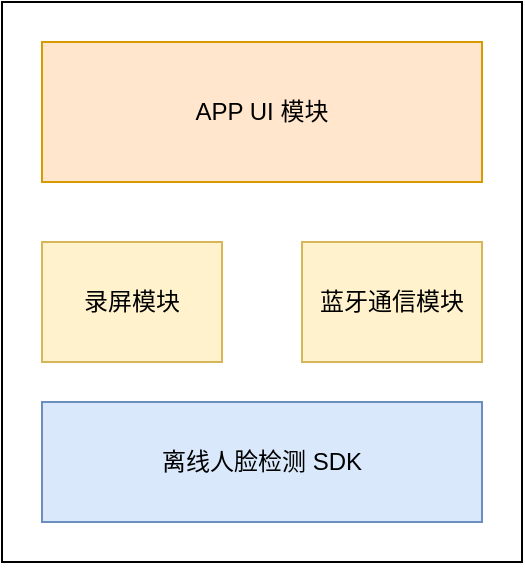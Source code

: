 <mxfile version="13.7.9" type="github" pages="2">
  <diagram id="UY4jzkUobXih1hy0Ml7n" name="第 1 页">
    <mxGraphModel dx="946" dy="512" grid="1" gridSize="10" guides="1" tooltips="1" connect="1" arrows="1" fold="1" page="1" pageScale="1" pageWidth="827" pageHeight="1169" math="0" shadow="0">
      <root>
        <mxCell id="0" />
        <mxCell id="1" parent="0" />
        <mxCell id="dIOQk_Y6nI95vLgPervG-4" value="" style="rounded=0;whiteSpace=wrap;html=1;" parent="1" vertex="1">
          <mxGeometry x="190" y="140" width="260" height="280" as="geometry" />
        </mxCell>
        <mxCell id="dIOQk_Y6nI95vLgPervG-5" value="录屏模块" style="rounded=0;whiteSpace=wrap;html=1;fillColor=#fff2cc;strokeColor=#d6b656;" parent="1" vertex="1">
          <mxGeometry x="210" y="260" width="90" height="60" as="geometry" />
        </mxCell>
        <mxCell id="dIOQk_Y6nI95vLgPervG-8" value="蓝牙通信模块" style="rounded=0;whiteSpace=wrap;html=1;fillColor=#fff2cc;strokeColor=#d6b656;" parent="1" vertex="1">
          <mxGeometry x="340" y="260" width="90" height="60" as="geometry" />
        </mxCell>
        <mxCell id="dIOQk_Y6nI95vLgPervG-9" value="离线人脸检测 SDK" style="rounded=0;whiteSpace=wrap;html=1;fillColor=#dae8fc;strokeColor=#6c8ebf;" parent="1" vertex="1">
          <mxGeometry x="210" y="340" width="220" height="60" as="geometry" />
        </mxCell>
        <mxCell id="dIOQk_Y6nI95vLgPervG-14" value="APP UI 模块" style="rounded=0;whiteSpace=wrap;html=1;fillColor=#ffe6cc;strokeColor=#d79b00;" parent="1" vertex="1">
          <mxGeometry x="210" y="160" width="220" height="70" as="geometry" />
        </mxCell>
        <mxCell id="TiQRA2VkPZgFh4A7sPhb-1" style="edgeStyle=orthogonalEdgeStyle;rounded=0;orthogonalLoop=1;jettySize=auto;html=1;exitX=0.5;exitY=1;exitDx=0;exitDy=0;" parent="1" source="dIOQk_Y6nI95vLgPervG-4" target="dIOQk_Y6nI95vLgPervG-4" edge="1">
          <mxGeometry relative="1" as="geometry" />
        </mxCell>
      </root>
    </mxGraphModel>
  </diagram>
  <diagram id="F2dylFmoJumDBhZqIRGY" name="第 2 页">
    <mxGraphModel dx="946" dy="512" grid="1" gridSize="10" guides="1" tooltips="1" connect="1" arrows="1" fold="1" page="1" pageScale="1" pageWidth="827" pageHeight="1169" math="0" shadow="0">
      <root>
        <mxCell id="P1c90PmFVrImWQqfoxal-0" />
        <mxCell id="P1c90PmFVrImWQqfoxal-1" parent="P1c90PmFVrImWQqfoxal-0" />
        <mxCell id="KuN2vDdt5BFz5saV1ko0-17" style="edgeStyle=orthogonalEdgeStyle;rounded=0;orthogonalLoop=1;jettySize=auto;html=1;exitX=0.5;exitY=1;exitDx=0;exitDy=0;exitPerimeter=0;entryX=0.5;entryY=0;entryDx=0;entryDy=0;" parent="P1c90PmFVrImWQqfoxal-1" source="KuN2vDdt5BFz5saV1ko0-0" target="KuN2vDdt5BFz5saV1ko0-1" edge="1">
          <mxGeometry relative="1" as="geometry" />
        </mxCell>
        <mxCell id="KuN2vDdt5BFz5saV1ko0-0" value="开始" style="strokeWidth=2;html=1;shape=mxgraph.flowchart.start_1;whiteSpace=wrap;" parent="P1c90PmFVrImWQqfoxal-1" vertex="1">
          <mxGeometry x="230" y="40" width="100" height="40" as="geometry" />
        </mxCell>
        <mxCell id="KuN2vDdt5BFz5saV1ko0-18" style="edgeStyle=orthogonalEdgeStyle;rounded=0;orthogonalLoop=1;jettySize=auto;html=1;exitX=0.5;exitY=1;exitDx=0;exitDy=0;entryX=0.5;entryY=0;entryDx=0;entryDy=0;" parent="P1c90PmFVrImWQqfoxal-1" source="KuN2vDdt5BFz5saV1ko0-1" edge="1">
          <mxGeometry relative="1" as="geometry">
            <mxPoint x="280" y="200" as="targetPoint" />
          </mxGeometry>
        </mxCell>
        <mxCell id="KuN2vDdt5BFz5saV1ko0-1" value="进入ui界面" style="rounded=1;whiteSpace=wrap;html=1;absoluteArcSize=1;arcSize=14;strokeWidth=2;" parent="P1c90PmFVrImWQqfoxal-1" vertex="1">
          <mxGeometry x="230" y="120" width="100" height="40" as="geometry" />
        </mxCell>
        <mxCell id="l_JzldEqdCnm2XiMGJ1q-1" style="edgeStyle=orthogonalEdgeStyle;rounded=0;orthogonalLoop=1;jettySize=auto;html=1;exitX=0.5;exitY=1;exitDx=0;exitDy=0;entryX=0.5;entryY=0;entryDx=0;entryDy=0;" parent="P1c90PmFVrImWQqfoxal-1" source="KuN2vDdt5BFz5saV1ko0-5" target="KuN2vDdt5BFz5saV1ko0-7" edge="1">
          <mxGeometry relative="1" as="geometry" />
        </mxCell>
        <mxCell id="KuN2vDdt5BFz5saV1ko0-5" value="录制屏幕" style="rounded=1;whiteSpace=wrap;html=1;absoluteArcSize=1;arcSize=14;strokeWidth=2;" parent="P1c90PmFVrImWQqfoxal-1" vertex="1">
          <mxGeometry x="230" y="200" width="100" height="40" as="geometry" />
        </mxCell>
        <mxCell id="l_JzldEqdCnm2XiMGJ1q-2" style="edgeStyle=orthogonalEdgeStyle;rounded=0;orthogonalLoop=1;jettySize=auto;html=1;exitX=0.5;exitY=1;exitDx=0;exitDy=0;entryX=0.5;entryY=0;entryDx=0;entryDy=0;" parent="P1c90PmFVrImWQqfoxal-1" source="KuN2vDdt5BFz5saV1ko0-7" target="KuN2vDdt5BFz5saV1ko0-8" edge="1">
          <mxGeometry relative="1" as="geometry" />
        </mxCell>
        <mxCell id="KuN2vDdt5BFz5saV1ko0-7" value="输出视频流" style="rounded=1;whiteSpace=wrap;html=1;absoluteArcSize=1;arcSize=14;strokeWidth=2;" parent="P1c90PmFVrImWQqfoxal-1" vertex="1">
          <mxGeometry x="230" y="280" width="100" height="40" as="geometry" />
        </mxCell>
        <mxCell id="l_JzldEqdCnm2XiMGJ1q-3" style="edgeStyle=orthogonalEdgeStyle;rounded=0;orthogonalLoop=1;jettySize=auto;html=1;exitX=0.5;exitY=1;exitDx=0;exitDy=0;entryX=0.5;entryY=0;entryDx=0;entryDy=0;" parent="P1c90PmFVrImWQqfoxal-1" source="KuN2vDdt5BFz5saV1ko0-8" target="KuN2vDdt5BFz5saV1ko0-9" edge="1">
          <mxGeometry relative="1" as="geometry" />
        </mxCell>
        <mxCell id="KuN2vDdt5BFz5saV1ko0-8" value="采样视频流" style="rounded=1;whiteSpace=wrap;html=1;absoluteArcSize=1;arcSize=14;strokeWidth=2;" parent="P1c90PmFVrImWQqfoxal-1" vertex="1">
          <mxGeometry x="230" y="360" width="100" height="40" as="geometry" />
        </mxCell>
        <mxCell id="KuN2vDdt5BFz5saV1ko0-26" style="edgeStyle=orthogonalEdgeStyle;rounded=0;orthogonalLoop=1;jettySize=auto;html=1;exitX=0.5;exitY=1;exitDx=0;exitDy=0;entryX=0.5;entryY=0;entryDx=0;entryDy=0;" parent="P1c90PmFVrImWQqfoxal-1" source="KuN2vDdt5BFz5saV1ko0-9" target="KuN2vDdt5BFz5saV1ko0-11" edge="1">
          <mxGeometry relative="1" as="geometry" />
        </mxCell>
        <mxCell id="KuN2vDdt5BFz5saV1ko0-9" value="获取图片帧" style="rounded=1;whiteSpace=wrap;html=1;absoluteArcSize=1;arcSize=14;strokeWidth=2;" parent="P1c90PmFVrImWQqfoxal-1" vertex="1">
          <mxGeometry x="430" y="80" width="100" height="40" as="geometry" />
        </mxCell>
        <mxCell id="KuN2vDdt5BFz5saV1ko0-27" style="edgeStyle=orthogonalEdgeStyle;rounded=0;orthogonalLoop=1;jettySize=auto;html=1;exitX=0.5;exitY=1;exitDx=0;exitDy=0;entryX=0.5;entryY=0;entryDx=0;entryDy=0;" parent="P1c90PmFVrImWQqfoxal-1" source="KuN2vDdt5BFz5saV1ko0-11" target="KuN2vDdt5BFz5saV1ko0-14" edge="1">
          <mxGeometry relative="1" as="geometry" />
        </mxCell>
        <mxCell id="KuN2vDdt5BFz5saV1ko0-11" value="调用离线视觉库" style="rounded=1;whiteSpace=wrap;html=1;absoluteArcSize=1;arcSize=14;strokeWidth=2;" parent="P1c90PmFVrImWQqfoxal-1" vertex="1">
          <mxGeometry x="430" y="160" width="100" height="40" as="geometry" />
        </mxCell>
        <mxCell id="KuN2vDdt5BFz5saV1ko0-28" style="edgeStyle=orthogonalEdgeStyle;rounded=0;orthogonalLoop=1;jettySize=auto;html=1;exitX=0.5;exitY=1;exitDx=0;exitDy=0;entryX=0.5;entryY=0;entryDx=0;entryDy=0;" parent="P1c90PmFVrImWQqfoxal-1" source="KuN2vDdt5BFz5saV1ko0-14" target="KuN2vDdt5BFz5saV1ko0-15" edge="1">
          <mxGeometry relative="1" as="geometry" />
        </mxCell>
        <mxCell id="KuN2vDdt5BFz5saV1ko0-14" value="计算结果" style="rounded=1;whiteSpace=wrap;html=1;absoluteArcSize=1;arcSize=14;strokeWidth=2;" parent="P1c90PmFVrImWQqfoxal-1" vertex="1">
          <mxGeometry x="430" y="240" width="100" height="40" as="geometry" />
        </mxCell>
        <mxCell id="KuN2vDdt5BFz5saV1ko0-29" style="edgeStyle=orthogonalEdgeStyle;rounded=0;orthogonalLoop=1;jettySize=auto;html=1;exitX=0.5;exitY=1;exitDx=0;exitDy=0;entryX=0.5;entryY=0;entryDx=0;entryDy=0;entryPerimeter=0;" parent="P1c90PmFVrImWQqfoxal-1" source="KuN2vDdt5BFz5saV1ko0-15" target="KuN2vDdt5BFz5saV1ko0-16" edge="1">
          <mxGeometry relative="1" as="geometry" />
        </mxCell>
        <mxCell id="KuN2vDdt5BFz5saV1ko0-15" value="通知MCU" style="rounded=1;whiteSpace=wrap;html=1;absoluteArcSize=1;arcSize=14;strokeWidth=2;" parent="P1c90PmFVrImWQqfoxal-1" vertex="1">
          <mxGeometry x="430" y="320" width="100" height="40" as="geometry" />
        </mxCell>
        <mxCell id="KuN2vDdt5BFz5saV1ko0-16" value="结束" style="strokeWidth=2;html=1;shape=mxgraph.flowchart.terminator;whiteSpace=wrap;" parent="P1c90PmFVrImWQqfoxal-1" vertex="1">
          <mxGeometry x="430" y="400" width="100" height="40" as="geometry" />
        </mxCell>
      </root>
    </mxGraphModel>
  </diagram>
</mxfile>
